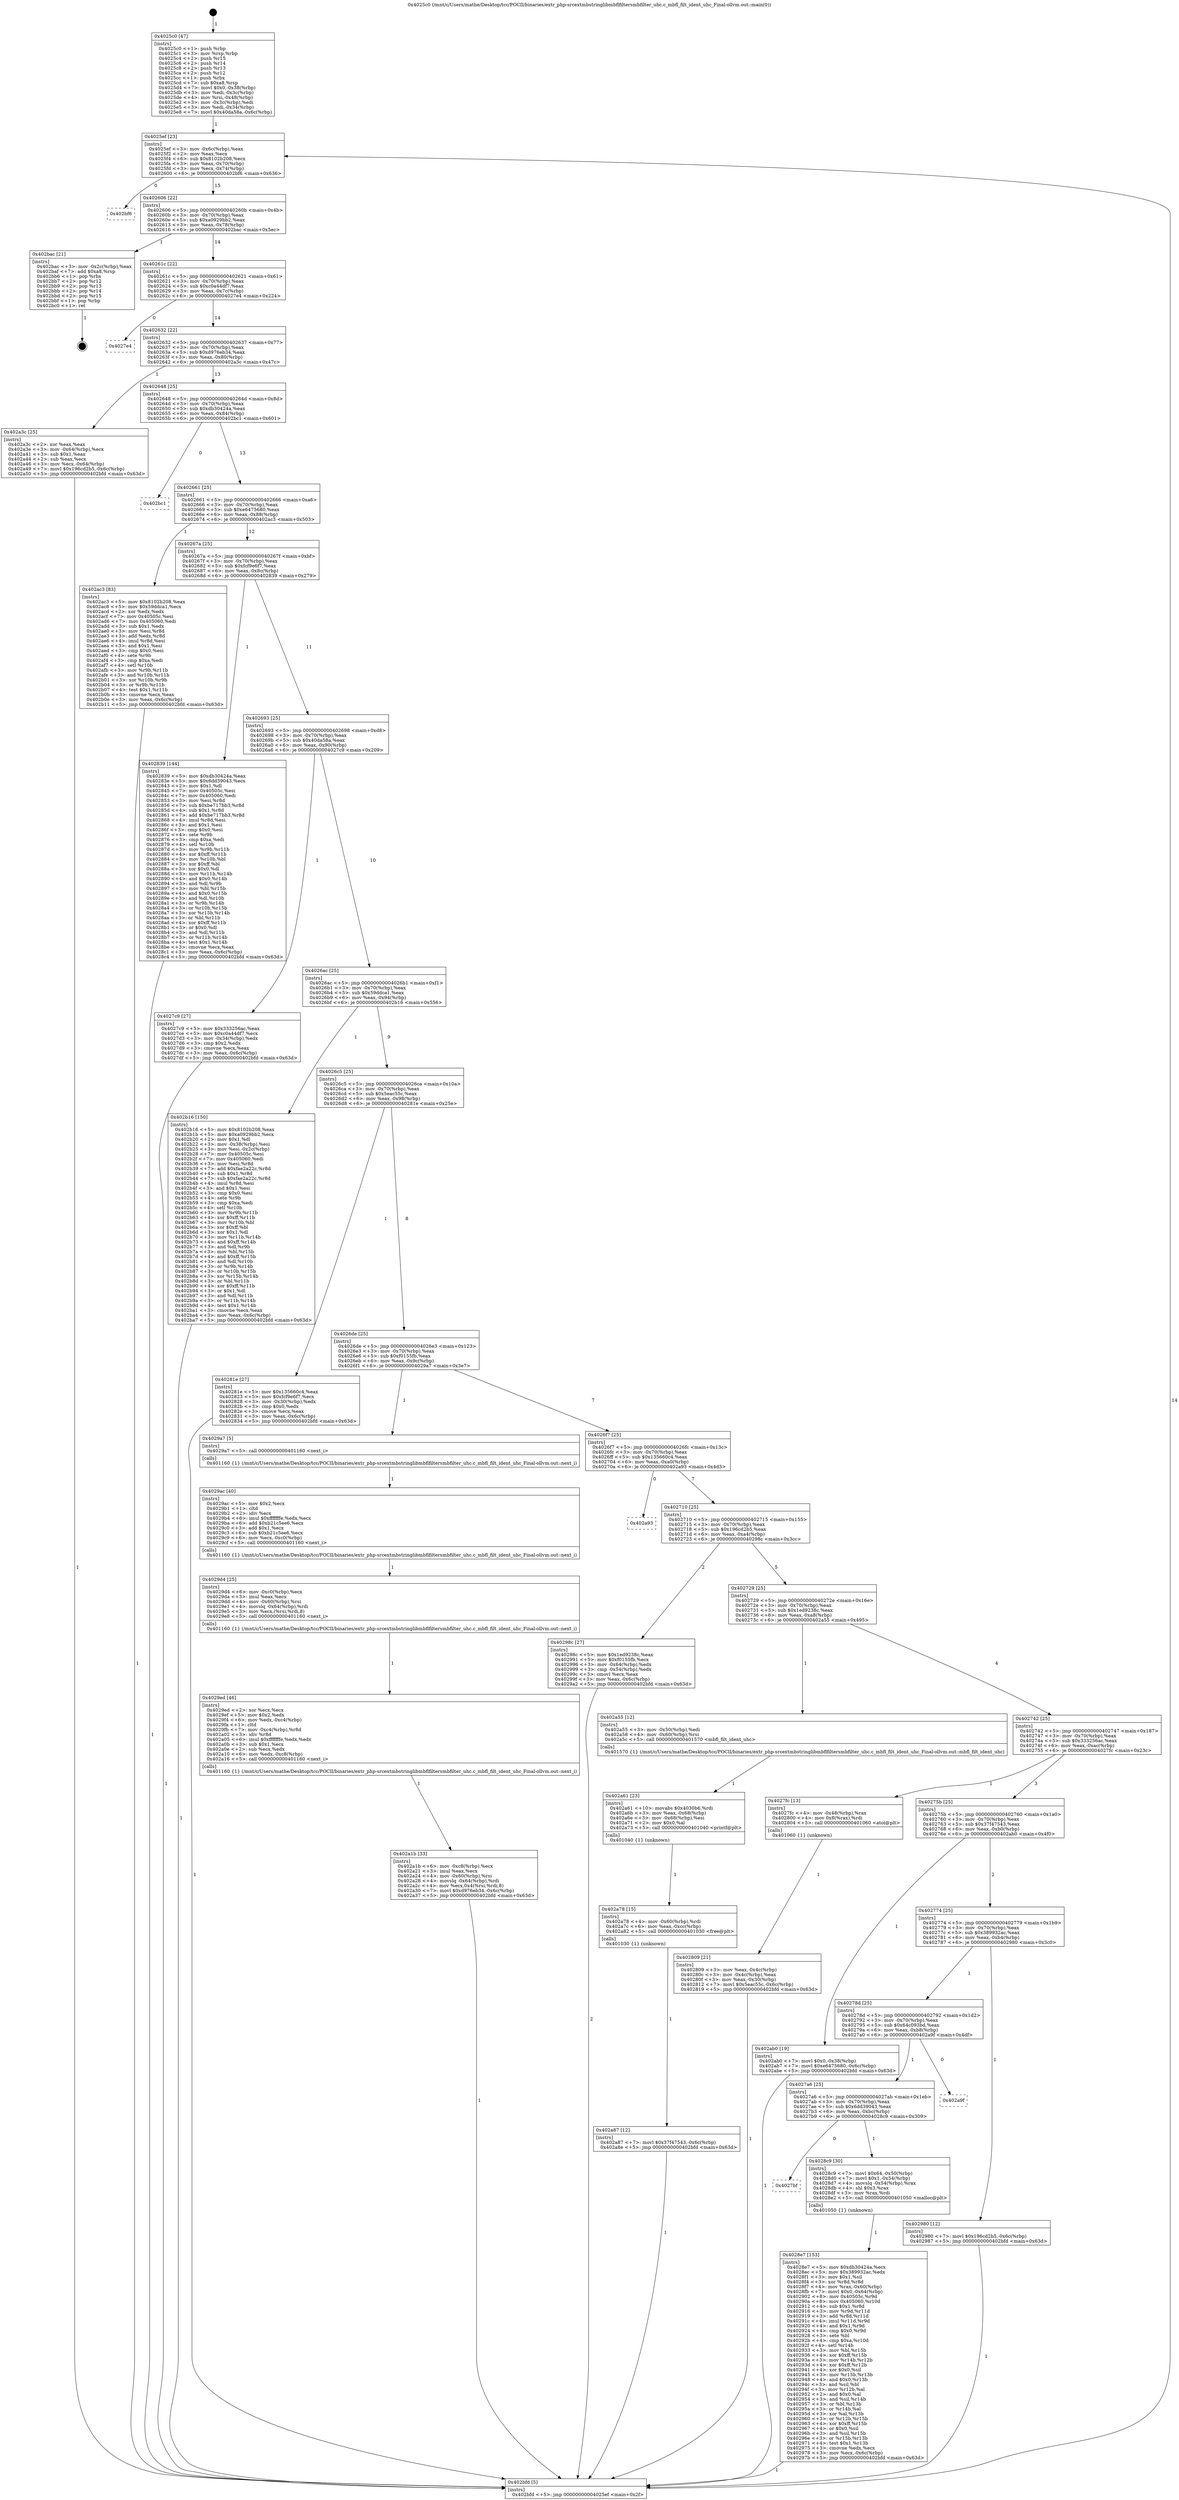 digraph "0x4025c0" {
  label = "0x4025c0 (/mnt/c/Users/mathe/Desktop/tcc/POCII/binaries/extr_php-srcextmbstringlibmbflfiltersmbfilter_uhc.c_mbfl_filt_ident_uhc_Final-ollvm.out::main(0))"
  labelloc = "t"
  node[shape=record]

  Entry [label="",width=0.3,height=0.3,shape=circle,fillcolor=black,style=filled]
  "0x4025ef" [label="{
     0x4025ef [23]\l
     | [instrs]\l
     &nbsp;&nbsp;0x4025ef \<+3\>: mov -0x6c(%rbp),%eax\l
     &nbsp;&nbsp;0x4025f2 \<+2\>: mov %eax,%ecx\l
     &nbsp;&nbsp;0x4025f4 \<+6\>: sub $0x8102b208,%ecx\l
     &nbsp;&nbsp;0x4025fa \<+3\>: mov %eax,-0x70(%rbp)\l
     &nbsp;&nbsp;0x4025fd \<+3\>: mov %ecx,-0x74(%rbp)\l
     &nbsp;&nbsp;0x402600 \<+6\>: je 0000000000402bf6 \<main+0x636\>\l
  }"]
  "0x402bf6" [label="{
     0x402bf6\l
  }", style=dashed]
  "0x402606" [label="{
     0x402606 [22]\l
     | [instrs]\l
     &nbsp;&nbsp;0x402606 \<+5\>: jmp 000000000040260b \<main+0x4b\>\l
     &nbsp;&nbsp;0x40260b \<+3\>: mov -0x70(%rbp),%eax\l
     &nbsp;&nbsp;0x40260e \<+5\>: sub $0xa0929bb2,%eax\l
     &nbsp;&nbsp;0x402613 \<+3\>: mov %eax,-0x78(%rbp)\l
     &nbsp;&nbsp;0x402616 \<+6\>: je 0000000000402bac \<main+0x5ec\>\l
  }"]
  Exit [label="",width=0.3,height=0.3,shape=circle,fillcolor=black,style=filled,peripheries=2]
  "0x402bac" [label="{
     0x402bac [21]\l
     | [instrs]\l
     &nbsp;&nbsp;0x402bac \<+3\>: mov -0x2c(%rbp),%eax\l
     &nbsp;&nbsp;0x402baf \<+7\>: add $0xa8,%rsp\l
     &nbsp;&nbsp;0x402bb6 \<+1\>: pop %rbx\l
     &nbsp;&nbsp;0x402bb7 \<+2\>: pop %r12\l
     &nbsp;&nbsp;0x402bb9 \<+2\>: pop %r13\l
     &nbsp;&nbsp;0x402bbb \<+2\>: pop %r14\l
     &nbsp;&nbsp;0x402bbd \<+2\>: pop %r15\l
     &nbsp;&nbsp;0x402bbf \<+1\>: pop %rbp\l
     &nbsp;&nbsp;0x402bc0 \<+1\>: ret\l
  }"]
  "0x40261c" [label="{
     0x40261c [22]\l
     | [instrs]\l
     &nbsp;&nbsp;0x40261c \<+5\>: jmp 0000000000402621 \<main+0x61\>\l
     &nbsp;&nbsp;0x402621 \<+3\>: mov -0x70(%rbp),%eax\l
     &nbsp;&nbsp;0x402624 \<+5\>: sub $0xc0a44df7,%eax\l
     &nbsp;&nbsp;0x402629 \<+3\>: mov %eax,-0x7c(%rbp)\l
     &nbsp;&nbsp;0x40262c \<+6\>: je 00000000004027e4 \<main+0x224\>\l
  }"]
  "0x402a87" [label="{
     0x402a87 [12]\l
     | [instrs]\l
     &nbsp;&nbsp;0x402a87 \<+7\>: movl $0x37f47543,-0x6c(%rbp)\l
     &nbsp;&nbsp;0x402a8e \<+5\>: jmp 0000000000402bfd \<main+0x63d\>\l
  }"]
  "0x4027e4" [label="{
     0x4027e4\l
  }", style=dashed]
  "0x402632" [label="{
     0x402632 [22]\l
     | [instrs]\l
     &nbsp;&nbsp;0x402632 \<+5\>: jmp 0000000000402637 \<main+0x77\>\l
     &nbsp;&nbsp;0x402637 \<+3\>: mov -0x70(%rbp),%eax\l
     &nbsp;&nbsp;0x40263a \<+5\>: sub $0xd976eb34,%eax\l
     &nbsp;&nbsp;0x40263f \<+3\>: mov %eax,-0x80(%rbp)\l
     &nbsp;&nbsp;0x402642 \<+6\>: je 0000000000402a3c \<main+0x47c\>\l
  }"]
  "0x402a78" [label="{
     0x402a78 [15]\l
     | [instrs]\l
     &nbsp;&nbsp;0x402a78 \<+4\>: mov -0x60(%rbp),%rdi\l
     &nbsp;&nbsp;0x402a7c \<+6\>: mov %eax,-0xcc(%rbp)\l
     &nbsp;&nbsp;0x402a82 \<+5\>: call 0000000000401030 \<free@plt\>\l
     | [calls]\l
     &nbsp;&nbsp;0x401030 \{1\} (unknown)\l
  }"]
  "0x402a3c" [label="{
     0x402a3c [25]\l
     | [instrs]\l
     &nbsp;&nbsp;0x402a3c \<+2\>: xor %eax,%eax\l
     &nbsp;&nbsp;0x402a3e \<+3\>: mov -0x64(%rbp),%ecx\l
     &nbsp;&nbsp;0x402a41 \<+3\>: sub $0x1,%eax\l
     &nbsp;&nbsp;0x402a44 \<+2\>: sub %eax,%ecx\l
     &nbsp;&nbsp;0x402a46 \<+3\>: mov %ecx,-0x64(%rbp)\l
     &nbsp;&nbsp;0x402a49 \<+7\>: movl $0x196cd2b5,-0x6c(%rbp)\l
     &nbsp;&nbsp;0x402a50 \<+5\>: jmp 0000000000402bfd \<main+0x63d\>\l
  }"]
  "0x402648" [label="{
     0x402648 [25]\l
     | [instrs]\l
     &nbsp;&nbsp;0x402648 \<+5\>: jmp 000000000040264d \<main+0x8d\>\l
     &nbsp;&nbsp;0x40264d \<+3\>: mov -0x70(%rbp),%eax\l
     &nbsp;&nbsp;0x402650 \<+5\>: sub $0xdb30424a,%eax\l
     &nbsp;&nbsp;0x402655 \<+6\>: mov %eax,-0x84(%rbp)\l
     &nbsp;&nbsp;0x40265b \<+6\>: je 0000000000402bc1 \<main+0x601\>\l
  }"]
  "0x402a61" [label="{
     0x402a61 [23]\l
     | [instrs]\l
     &nbsp;&nbsp;0x402a61 \<+10\>: movabs $0x4030b6,%rdi\l
     &nbsp;&nbsp;0x402a6b \<+3\>: mov %eax,-0x68(%rbp)\l
     &nbsp;&nbsp;0x402a6e \<+3\>: mov -0x68(%rbp),%esi\l
     &nbsp;&nbsp;0x402a71 \<+2\>: mov $0x0,%al\l
     &nbsp;&nbsp;0x402a73 \<+5\>: call 0000000000401040 \<printf@plt\>\l
     | [calls]\l
     &nbsp;&nbsp;0x401040 \{1\} (unknown)\l
  }"]
  "0x402bc1" [label="{
     0x402bc1\l
  }", style=dashed]
  "0x402661" [label="{
     0x402661 [25]\l
     | [instrs]\l
     &nbsp;&nbsp;0x402661 \<+5\>: jmp 0000000000402666 \<main+0xa6\>\l
     &nbsp;&nbsp;0x402666 \<+3\>: mov -0x70(%rbp),%eax\l
     &nbsp;&nbsp;0x402669 \<+5\>: sub $0xe6475680,%eax\l
     &nbsp;&nbsp;0x40266e \<+6\>: mov %eax,-0x88(%rbp)\l
     &nbsp;&nbsp;0x402674 \<+6\>: je 0000000000402ac3 \<main+0x503\>\l
  }"]
  "0x402a1b" [label="{
     0x402a1b [33]\l
     | [instrs]\l
     &nbsp;&nbsp;0x402a1b \<+6\>: mov -0xc8(%rbp),%ecx\l
     &nbsp;&nbsp;0x402a21 \<+3\>: imul %eax,%ecx\l
     &nbsp;&nbsp;0x402a24 \<+4\>: mov -0x60(%rbp),%rsi\l
     &nbsp;&nbsp;0x402a28 \<+4\>: movslq -0x64(%rbp),%rdi\l
     &nbsp;&nbsp;0x402a2c \<+4\>: mov %ecx,0x4(%rsi,%rdi,8)\l
     &nbsp;&nbsp;0x402a30 \<+7\>: movl $0xd976eb34,-0x6c(%rbp)\l
     &nbsp;&nbsp;0x402a37 \<+5\>: jmp 0000000000402bfd \<main+0x63d\>\l
  }"]
  "0x402ac3" [label="{
     0x402ac3 [83]\l
     | [instrs]\l
     &nbsp;&nbsp;0x402ac3 \<+5\>: mov $0x8102b208,%eax\l
     &nbsp;&nbsp;0x402ac8 \<+5\>: mov $0x59ddca1,%ecx\l
     &nbsp;&nbsp;0x402acd \<+2\>: xor %edx,%edx\l
     &nbsp;&nbsp;0x402acf \<+7\>: mov 0x40505c,%esi\l
     &nbsp;&nbsp;0x402ad6 \<+7\>: mov 0x405060,%edi\l
     &nbsp;&nbsp;0x402add \<+3\>: sub $0x1,%edx\l
     &nbsp;&nbsp;0x402ae0 \<+3\>: mov %esi,%r8d\l
     &nbsp;&nbsp;0x402ae3 \<+3\>: add %edx,%r8d\l
     &nbsp;&nbsp;0x402ae6 \<+4\>: imul %r8d,%esi\l
     &nbsp;&nbsp;0x402aea \<+3\>: and $0x1,%esi\l
     &nbsp;&nbsp;0x402aed \<+3\>: cmp $0x0,%esi\l
     &nbsp;&nbsp;0x402af0 \<+4\>: sete %r9b\l
     &nbsp;&nbsp;0x402af4 \<+3\>: cmp $0xa,%edi\l
     &nbsp;&nbsp;0x402af7 \<+4\>: setl %r10b\l
     &nbsp;&nbsp;0x402afb \<+3\>: mov %r9b,%r11b\l
     &nbsp;&nbsp;0x402afe \<+3\>: and %r10b,%r11b\l
     &nbsp;&nbsp;0x402b01 \<+3\>: xor %r10b,%r9b\l
     &nbsp;&nbsp;0x402b04 \<+3\>: or %r9b,%r11b\l
     &nbsp;&nbsp;0x402b07 \<+4\>: test $0x1,%r11b\l
     &nbsp;&nbsp;0x402b0b \<+3\>: cmovne %ecx,%eax\l
     &nbsp;&nbsp;0x402b0e \<+3\>: mov %eax,-0x6c(%rbp)\l
     &nbsp;&nbsp;0x402b11 \<+5\>: jmp 0000000000402bfd \<main+0x63d\>\l
  }"]
  "0x40267a" [label="{
     0x40267a [25]\l
     | [instrs]\l
     &nbsp;&nbsp;0x40267a \<+5\>: jmp 000000000040267f \<main+0xbf\>\l
     &nbsp;&nbsp;0x40267f \<+3\>: mov -0x70(%rbp),%eax\l
     &nbsp;&nbsp;0x402682 \<+5\>: sub $0xfcf9e6f7,%eax\l
     &nbsp;&nbsp;0x402687 \<+6\>: mov %eax,-0x8c(%rbp)\l
     &nbsp;&nbsp;0x40268d \<+6\>: je 0000000000402839 \<main+0x279\>\l
  }"]
  "0x4029ed" [label="{
     0x4029ed [46]\l
     | [instrs]\l
     &nbsp;&nbsp;0x4029ed \<+2\>: xor %ecx,%ecx\l
     &nbsp;&nbsp;0x4029ef \<+5\>: mov $0x2,%edx\l
     &nbsp;&nbsp;0x4029f4 \<+6\>: mov %edx,-0xc4(%rbp)\l
     &nbsp;&nbsp;0x4029fa \<+1\>: cltd\l
     &nbsp;&nbsp;0x4029fb \<+7\>: mov -0xc4(%rbp),%r8d\l
     &nbsp;&nbsp;0x402a02 \<+3\>: idiv %r8d\l
     &nbsp;&nbsp;0x402a05 \<+6\>: imul $0xfffffffe,%edx,%edx\l
     &nbsp;&nbsp;0x402a0b \<+3\>: sub $0x1,%ecx\l
     &nbsp;&nbsp;0x402a0e \<+2\>: sub %ecx,%edx\l
     &nbsp;&nbsp;0x402a10 \<+6\>: mov %edx,-0xc8(%rbp)\l
     &nbsp;&nbsp;0x402a16 \<+5\>: call 0000000000401160 \<next_i\>\l
     | [calls]\l
     &nbsp;&nbsp;0x401160 \{1\} (/mnt/c/Users/mathe/Desktop/tcc/POCII/binaries/extr_php-srcextmbstringlibmbflfiltersmbfilter_uhc.c_mbfl_filt_ident_uhc_Final-ollvm.out::next_i)\l
  }"]
  "0x402839" [label="{
     0x402839 [144]\l
     | [instrs]\l
     &nbsp;&nbsp;0x402839 \<+5\>: mov $0xdb30424a,%eax\l
     &nbsp;&nbsp;0x40283e \<+5\>: mov $0x6dd39043,%ecx\l
     &nbsp;&nbsp;0x402843 \<+2\>: mov $0x1,%dl\l
     &nbsp;&nbsp;0x402845 \<+7\>: mov 0x40505c,%esi\l
     &nbsp;&nbsp;0x40284c \<+7\>: mov 0x405060,%edi\l
     &nbsp;&nbsp;0x402853 \<+3\>: mov %esi,%r8d\l
     &nbsp;&nbsp;0x402856 \<+7\>: sub $0xbe717bb3,%r8d\l
     &nbsp;&nbsp;0x40285d \<+4\>: sub $0x1,%r8d\l
     &nbsp;&nbsp;0x402861 \<+7\>: add $0xbe717bb3,%r8d\l
     &nbsp;&nbsp;0x402868 \<+4\>: imul %r8d,%esi\l
     &nbsp;&nbsp;0x40286c \<+3\>: and $0x1,%esi\l
     &nbsp;&nbsp;0x40286f \<+3\>: cmp $0x0,%esi\l
     &nbsp;&nbsp;0x402872 \<+4\>: sete %r9b\l
     &nbsp;&nbsp;0x402876 \<+3\>: cmp $0xa,%edi\l
     &nbsp;&nbsp;0x402879 \<+4\>: setl %r10b\l
     &nbsp;&nbsp;0x40287d \<+3\>: mov %r9b,%r11b\l
     &nbsp;&nbsp;0x402880 \<+4\>: xor $0xff,%r11b\l
     &nbsp;&nbsp;0x402884 \<+3\>: mov %r10b,%bl\l
     &nbsp;&nbsp;0x402887 \<+3\>: xor $0xff,%bl\l
     &nbsp;&nbsp;0x40288a \<+3\>: xor $0x0,%dl\l
     &nbsp;&nbsp;0x40288d \<+3\>: mov %r11b,%r14b\l
     &nbsp;&nbsp;0x402890 \<+4\>: and $0x0,%r14b\l
     &nbsp;&nbsp;0x402894 \<+3\>: and %dl,%r9b\l
     &nbsp;&nbsp;0x402897 \<+3\>: mov %bl,%r15b\l
     &nbsp;&nbsp;0x40289a \<+4\>: and $0x0,%r15b\l
     &nbsp;&nbsp;0x40289e \<+3\>: and %dl,%r10b\l
     &nbsp;&nbsp;0x4028a1 \<+3\>: or %r9b,%r14b\l
     &nbsp;&nbsp;0x4028a4 \<+3\>: or %r10b,%r15b\l
     &nbsp;&nbsp;0x4028a7 \<+3\>: xor %r15b,%r14b\l
     &nbsp;&nbsp;0x4028aa \<+3\>: or %bl,%r11b\l
     &nbsp;&nbsp;0x4028ad \<+4\>: xor $0xff,%r11b\l
     &nbsp;&nbsp;0x4028b1 \<+3\>: or $0x0,%dl\l
     &nbsp;&nbsp;0x4028b4 \<+3\>: and %dl,%r11b\l
     &nbsp;&nbsp;0x4028b7 \<+3\>: or %r11b,%r14b\l
     &nbsp;&nbsp;0x4028ba \<+4\>: test $0x1,%r14b\l
     &nbsp;&nbsp;0x4028be \<+3\>: cmovne %ecx,%eax\l
     &nbsp;&nbsp;0x4028c1 \<+3\>: mov %eax,-0x6c(%rbp)\l
     &nbsp;&nbsp;0x4028c4 \<+5\>: jmp 0000000000402bfd \<main+0x63d\>\l
  }"]
  "0x402693" [label="{
     0x402693 [25]\l
     | [instrs]\l
     &nbsp;&nbsp;0x402693 \<+5\>: jmp 0000000000402698 \<main+0xd8\>\l
     &nbsp;&nbsp;0x402698 \<+3\>: mov -0x70(%rbp),%eax\l
     &nbsp;&nbsp;0x40269b \<+5\>: sub $0x40da58a,%eax\l
     &nbsp;&nbsp;0x4026a0 \<+6\>: mov %eax,-0x90(%rbp)\l
     &nbsp;&nbsp;0x4026a6 \<+6\>: je 00000000004027c9 \<main+0x209\>\l
  }"]
  "0x4029d4" [label="{
     0x4029d4 [25]\l
     | [instrs]\l
     &nbsp;&nbsp;0x4029d4 \<+6\>: mov -0xc0(%rbp),%ecx\l
     &nbsp;&nbsp;0x4029da \<+3\>: imul %eax,%ecx\l
     &nbsp;&nbsp;0x4029dd \<+4\>: mov -0x60(%rbp),%rsi\l
     &nbsp;&nbsp;0x4029e1 \<+4\>: movslq -0x64(%rbp),%rdi\l
     &nbsp;&nbsp;0x4029e5 \<+3\>: mov %ecx,(%rsi,%rdi,8)\l
     &nbsp;&nbsp;0x4029e8 \<+5\>: call 0000000000401160 \<next_i\>\l
     | [calls]\l
     &nbsp;&nbsp;0x401160 \{1\} (/mnt/c/Users/mathe/Desktop/tcc/POCII/binaries/extr_php-srcextmbstringlibmbflfiltersmbfilter_uhc.c_mbfl_filt_ident_uhc_Final-ollvm.out::next_i)\l
  }"]
  "0x4027c9" [label="{
     0x4027c9 [27]\l
     | [instrs]\l
     &nbsp;&nbsp;0x4027c9 \<+5\>: mov $0x333256ac,%eax\l
     &nbsp;&nbsp;0x4027ce \<+5\>: mov $0xc0a44df7,%ecx\l
     &nbsp;&nbsp;0x4027d3 \<+3\>: mov -0x34(%rbp),%edx\l
     &nbsp;&nbsp;0x4027d6 \<+3\>: cmp $0x2,%edx\l
     &nbsp;&nbsp;0x4027d9 \<+3\>: cmovne %ecx,%eax\l
     &nbsp;&nbsp;0x4027dc \<+3\>: mov %eax,-0x6c(%rbp)\l
     &nbsp;&nbsp;0x4027df \<+5\>: jmp 0000000000402bfd \<main+0x63d\>\l
  }"]
  "0x4026ac" [label="{
     0x4026ac [25]\l
     | [instrs]\l
     &nbsp;&nbsp;0x4026ac \<+5\>: jmp 00000000004026b1 \<main+0xf1\>\l
     &nbsp;&nbsp;0x4026b1 \<+3\>: mov -0x70(%rbp),%eax\l
     &nbsp;&nbsp;0x4026b4 \<+5\>: sub $0x59ddca1,%eax\l
     &nbsp;&nbsp;0x4026b9 \<+6\>: mov %eax,-0x94(%rbp)\l
     &nbsp;&nbsp;0x4026bf \<+6\>: je 0000000000402b16 \<main+0x556\>\l
  }"]
  "0x402bfd" [label="{
     0x402bfd [5]\l
     | [instrs]\l
     &nbsp;&nbsp;0x402bfd \<+5\>: jmp 00000000004025ef \<main+0x2f\>\l
  }"]
  "0x4025c0" [label="{
     0x4025c0 [47]\l
     | [instrs]\l
     &nbsp;&nbsp;0x4025c0 \<+1\>: push %rbp\l
     &nbsp;&nbsp;0x4025c1 \<+3\>: mov %rsp,%rbp\l
     &nbsp;&nbsp;0x4025c4 \<+2\>: push %r15\l
     &nbsp;&nbsp;0x4025c6 \<+2\>: push %r14\l
     &nbsp;&nbsp;0x4025c8 \<+2\>: push %r13\l
     &nbsp;&nbsp;0x4025ca \<+2\>: push %r12\l
     &nbsp;&nbsp;0x4025cc \<+1\>: push %rbx\l
     &nbsp;&nbsp;0x4025cd \<+7\>: sub $0xa8,%rsp\l
     &nbsp;&nbsp;0x4025d4 \<+7\>: movl $0x0,-0x38(%rbp)\l
     &nbsp;&nbsp;0x4025db \<+3\>: mov %edi,-0x3c(%rbp)\l
     &nbsp;&nbsp;0x4025de \<+4\>: mov %rsi,-0x48(%rbp)\l
     &nbsp;&nbsp;0x4025e2 \<+3\>: mov -0x3c(%rbp),%edi\l
     &nbsp;&nbsp;0x4025e5 \<+3\>: mov %edi,-0x34(%rbp)\l
     &nbsp;&nbsp;0x4025e8 \<+7\>: movl $0x40da58a,-0x6c(%rbp)\l
  }"]
  "0x4029ac" [label="{
     0x4029ac [40]\l
     | [instrs]\l
     &nbsp;&nbsp;0x4029ac \<+5\>: mov $0x2,%ecx\l
     &nbsp;&nbsp;0x4029b1 \<+1\>: cltd\l
     &nbsp;&nbsp;0x4029b2 \<+2\>: idiv %ecx\l
     &nbsp;&nbsp;0x4029b4 \<+6\>: imul $0xfffffffe,%edx,%ecx\l
     &nbsp;&nbsp;0x4029ba \<+6\>: add $0xb21c5ee6,%ecx\l
     &nbsp;&nbsp;0x4029c0 \<+3\>: add $0x1,%ecx\l
     &nbsp;&nbsp;0x4029c3 \<+6\>: sub $0xb21c5ee6,%ecx\l
     &nbsp;&nbsp;0x4029c9 \<+6\>: mov %ecx,-0xc0(%rbp)\l
     &nbsp;&nbsp;0x4029cf \<+5\>: call 0000000000401160 \<next_i\>\l
     | [calls]\l
     &nbsp;&nbsp;0x401160 \{1\} (/mnt/c/Users/mathe/Desktop/tcc/POCII/binaries/extr_php-srcextmbstringlibmbflfiltersmbfilter_uhc.c_mbfl_filt_ident_uhc_Final-ollvm.out::next_i)\l
  }"]
  "0x402b16" [label="{
     0x402b16 [150]\l
     | [instrs]\l
     &nbsp;&nbsp;0x402b16 \<+5\>: mov $0x8102b208,%eax\l
     &nbsp;&nbsp;0x402b1b \<+5\>: mov $0xa0929bb2,%ecx\l
     &nbsp;&nbsp;0x402b20 \<+2\>: mov $0x1,%dl\l
     &nbsp;&nbsp;0x402b22 \<+3\>: mov -0x38(%rbp),%esi\l
     &nbsp;&nbsp;0x402b25 \<+3\>: mov %esi,-0x2c(%rbp)\l
     &nbsp;&nbsp;0x402b28 \<+7\>: mov 0x40505c,%esi\l
     &nbsp;&nbsp;0x402b2f \<+7\>: mov 0x405060,%edi\l
     &nbsp;&nbsp;0x402b36 \<+3\>: mov %esi,%r8d\l
     &nbsp;&nbsp;0x402b39 \<+7\>: add $0xfae2a22c,%r8d\l
     &nbsp;&nbsp;0x402b40 \<+4\>: sub $0x1,%r8d\l
     &nbsp;&nbsp;0x402b44 \<+7\>: sub $0xfae2a22c,%r8d\l
     &nbsp;&nbsp;0x402b4b \<+4\>: imul %r8d,%esi\l
     &nbsp;&nbsp;0x402b4f \<+3\>: and $0x1,%esi\l
     &nbsp;&nbsp;0x402b52 \<+3\>: cmp $0x0,%esi\l
     &nbsp;&nbsp;0x402b55 \<+4\>: sete %r9b\l
     &nbsp;&nbsp;0x402b59 \<+3\>: cmp $0xa,%edi\l
     &nbsp;&nbsp;0x402b5c \<+4\>: setl %r10b\l
     &nbsp;&nbsp;0x402b60 \<+3\>: mov %r9b,%r11b\l
     &nbsp;&nbsp;0x402b63 \<+4\>: xor $0xff,%r11b\l
     &nbsp;&nbsp;0x402b67 \<+3\>: mov %r10b,%bl\l
     &nbsp;&nbsp;0x402b6a \<+3\>: xor $0xff,%bl\l
     &nbsp;&nbsp;0x402b6d \<+3\>: xor $0x1,%dl\l
     &nbsp;&nbsp;0x402b70 \<+3\>: mov %r11b,%r14b\l
     &nbsp;&nbsp;0x402b73 \<+4\>: and $0xff,%r14b\l
     &nbsp;&nbsp;0x402b77 \<+3\>: and %dl,%r9b\l
     &nbsp;&nbsp;0x402b7a \<+3\>: mov %bl,%r15b\l
     &nbsp;&nbsp;0x402b7d \<+4\>: and $0xff,%r15b\l
     &nbsp;&nbsp;0x402b81 \<+3\>: and %dl,%r10b\l
     &nbsp;&nbsp;0x402b84 \<+3\>: or %r9b,%r14b\l
     &nbsp;&nbsp;0x402b87 \<+3\>: or %r10b,%r15b\l
     &nbsp;&nbsp;0x402b8a \<+3\>: xor %r15b,%r14b\l
     &nbsp;&nbsp;0x402b8d \<+3\>: or %bl,%r11b\l
     &nbsp;&nbsp;0x402b90 \<+4\>: xor $0xff,%r11b\l
     &nbsp;&nbsp;0x402b94 \<+3\>: or $0x1,%dl\l
     &nbsp;&nbsp;0x402b97 \<+3\>: and %dl,%r11b\l
     &nbsp;&nbsp;0x402b9a \<+3\>: or %r11b,%r14b\l
     &nbsp;&nbsp;0x402b9d \<+4\>: test $0x1,%r14b\l
     &nbsp;&nbsp;0x402ba1 \<+3\>: cmovne %ecx,%eax\l
     &nbsp;&nbsp;0x402ba4 \<+3\>: mov %eax,-0x6c(%rbp)\l
     &nbsp;&nbsp;0x402ba7 \<+5\>: jmp 0000000000402bfd \<main+0x63d\>\l
  }"]
  "0x4026c5" [label="{
     0x4026c5 [25]\l
     | [instrs]\l
     &nbsp;&nbsp;0x4026c5 \<+5\>: jmp 00000000004026ca \<main+0x10a\>\l
     &nbsp;&nbsp;0x4026ca \<+3\>: mov -0x70(%rbp),%eax\l
     &nbsp;&nbsp;0x4026cd \<+5\>: sub $0x5eac55c,%eax\l
     &nbsp;&nbsp;0x4026d2 \<+6\>: mov %eax,-0x98(%rbp)\l
     &nbsp;&nbsp;0x4026d8 \<+6\>: je 000000000040281e \<main+0x25e\>\l
  }"]
  "0x4028e7" [label="{
     0x4028e7 [153]\l
     | [instrs]\l
     &nbsp;&nbsp;0x4028e7 \<+5\>: mov $0xdb30424a,%ecx\l
     &nbsp;&nbsp;0x4028ec \<+5\>: mov $0x389932ac,%edx\l
     &nbsp;&nbsp;0x4028f1 \<+3\>: mov $0x1,%sil\l
     &nbsp;&nbsp;0x4028f4 \<+3\>: xor %r8d,%r8d\l
     &nbsp;&nbsp;0x4028f7 \<+4\>: mov %rax,-0x60(%rbp)\l
     &nbsp;&nbsp;0x4028fb \<+7\>: movl $0x0,-0x64(%rbp)\l
     &nbsp;&nbsp;0x402902 \<+8\>: mov 0x40505c,%r9d\l
     &nbsp;&nbsp;0x40290a \<+8\>: mov 0x405060,%r10d\l
     &nbsp;&nbsp;0x402912 \<+4\>: sub $0x1,%r8d\l
     &nbsp;&nbsp;0x402916 \<+3\>: mov %r9d,%r11d\l
     &nbsp;&nbsp;0x402919 \<+3\>: add %r8d,%r11d\l
     &nbsp;&nbsp;0x40291c \<+4\>: imul %r11d,%r9d\l
     &nbsp;&nbsp;0x402920 \<+4\>: and $0x1,%r9d\l
     &nbsp;&nbsp;0x402924 \<+4\>: cmp $0x0,%r9d\l
     &nbsp;&nbsp;0x402928 \<+3\>: sete %bl\l
     &nbsp;&nbsp;0x40292b \<+4\>: cmp $0xa,%r10d\l
     &nbsp;&nbsp;0x40292f \<+4\>: setl %r14b\l
     &nbsp;&nbsp;0x402933 \<+3\>: mov %bl,%r15b\l
     &nbsp;&nbsp;0x402936 \<+4\>: xor $0xff,%r15b\l
     &nbsp;&nbsp;0x40293a \<+3\>: mov %r14b,%r12b\l
     &nbsp;&nbsp;0x40293d \<+4\>: xor $0xff,%r12b\l
     &nbsp;&nbsp;0x402941 \<+4\>: xor $0x0,%sil\l
     &nbsp;&nbsp;0x402945 \<+3\>: mov %r15b,%r13b\l
     &nbsp;&nbsp;0x402948 \<+4\>: and $0x0,%r13b\l
     &nbsp;&nbsp;0x40294c \<+3\>: and %sil,%bl\l
     &nbsp;&nbsp;0x40294f \<+3\>: mov %r12b,%al\l
     &nbsp;&nbsp;0x402952 \<+2\>: and $0x0,%al\l
     &nbsp;&nbsp;0x402954 \<+3\>: and %sil,%r14b\l
     &nbsp;&nbsp;0x402957 \<+3\>: or %bl,%r13b\l
     &nbsp;&nbsp;0x40295a \<+3\>: or %r14b,%al\l
     &nbsp;&nbsp;0x40295d \<+3\>: xor %al,%r13b\l
     &nbsp;&nbsp;0x402960 \<+3\>: or %r12b,%r15b\l
     &nbsp;&nbsp;0x402963 \<+4\>: xor $0xff,%r15b\l
     &nbsp;&nbsp;0x402967 \<+4\>: or $0x0,%sil\l
     &nbsp;&nbsp;0x40296b \<+3\>: and %sil,%r15b\l
     &nbsp;&nbsp;0x40296e \<+3\>: or %r15b,%r13b\l
     &nbsp;&nbsp;0x402971 \<+4\>: test $0x1,%r13b\l
     &nbsp;&nbsp;0x402975 \<+3\>: cmovne %edx,%ecx\l
     &nbsp;&nbsp;0x402978 \<+3\>: mov %ecx,-0x6c(%rbp)\l
     &nbsp;&nbsp;0x40297b \<+5\>: jmp 0000000000402bfd \<main+0x63d\>\l
  }"]
  "0x40281e" [label="{
     0x40281e [27]\l
     | [instrs]\l
     &nbsp;&nbsp;0x40281e \<+5\>: mov $0x135660c4,%eax\l
     &nbsp;&nbsp;0x402823 \<+5\>: mov $0xfcf9e6f7,%ecx\l
     &nbsp;&nbsp;0x402828 \<+3\>: mov -0x30(%rbp),%edx\l
     &nbsp;&nbsp;0x40282b \<+3\>: cmp $0x0,%edx\l
     &nbsp;&nbsp;0x40282e \<+3\>: cmove %ecx,%eax\l
     &nbsp;&nbsp;0x402831 \<+3\>: mov %eax,-0x6c(%rbp)\l
     &nbsp;&nbsp;0x402834 \<+5\>: jmp 0000000000402bfd \<main+0x63d\>\l
  }"]
  "0x4026de" [label="{
     0x4026de [25]\l
     | [instrs]\l
     &nbsp;&nbsp;0x4026de \<+5\>: jmp 00000000004026e3 \<main+0x123\>\l
     &nbsp;&nbsp;0x4026e3 \<+3\>: mov -0x70(%rbp),%eax\l
     &nbsp;&nbsp;0x4026e6 \<+5\>: sub $0xf0155fb,%eax\l
     &nbsp;&nbsp;0x4026eb \<+6\>: mov %eax,-0x9c(%rbp)\l
     &nbsp;&nbsp;0x4026f1 \<+6\>: je 00000000004029a7 \<main+0x3e7\>\l
  }"]
  "0x4027bf" [label="{
     0x4027bf\l
  }", style=dashed]
  "0x4029a7" [label="{
     0x4029a7 [5]\l
     | [instrs]\l
     &nbsp;&nbsp;0x4029a7 \<+5\>: call 0000000000401160 \<next_i\>\l
     | [calls]\l
     &nbsp;&nbsp;0x401160 \{1\} (/mnt/c/Users/mathe/Desktop/tcc/POCII/binaries/extr_php-srcextmbstringlibmbflfiltersmbfilter_uhc.c_mbfl_filt_ident_uhc_Final-ollvm.out::next_i)\l
  }"]
  "0x4026f7" [label="{
     0x4026f7 [25]\l
     | [instrs]\l
     &nbsp;&nbsp;0x4026f7 \<+5\>: jmp 00000000004026fc \<main+0x13c\>\l
     &nbsp;&nbsp;0x4026fc \<+3\>: mov -0x70(%rbp),%eax\l
     &nbsp;&nbsp;0x4026ff \<+5\>: sub $0x135660c4,%eax\l
     &nbsp;&nbsp;0x402704 \<+6\>: mov %eax,-0xa0(%rbp)\l
     &nbsp;&nbsp;0x40270a \<+6\>: je 0000000000402a93 \<main+0x4d3\>\l
  }"]
  "0x4028c9" [label="{
     0x4028c9 [30]\l
     | [instrs]\l
     &nbsp;&nbsp;0x4028c9 \<+7\>: movl $0x64,-0x50(%rbp)\l
     &nbsp;&nbsp;0x4028d0 \<+7\>: movl $0x1,-0x54(%rbp)\l
     &nbsp;&nbsp;0x4028d7 \<+4\>: movslq -0x54(%rbp),%rax\l
     &nbsp;&nbsp;0x4028db \<+4\>: shl $0x3,%rax\l
     &nbsp;&nbsp;0x4028df \<+3\>: mov %rax,%rdi\l
     &nbsp;&nbsp;0x4028e2 \<+5\>: call 0000000000401050 \<malloc@plt\>\l
     | [calls]\l
     &nbsp;&nbsp;0x401050 \{1\} (unknown)\l
  }"]
  "0x402a93" [label="{
     0x402a93\l
  }", style=dashed]
  "0x402710" [label="{
     0x402710 [25]\l
     | [instrs]\l
     &nbsp;&nbsp;0x402710 \<+5\>: jmp 0000000000402715 \<main+0x155\>\l
     &nbsp;&nbsp;0x402715 \<+3\>: mov -0x70(%rbp),%eax\l
     &nbsp;&nbsp;0x402718 \<+5\>: sub $0x196cd2b5,%eax\l
     &nbsp;&nbsp;0x40271d \<+6\>: mov %eax,-0xa4(%rbp)\l
     &nbsp;&nbsp;0x402723 \<+6\>: je 000000000040298c \<main+0x3cc\>\l
  }"]
  "0x4027a6" [label="{
     0x4027a6 [25]\l
     | [instrs]\l
     &nbsp;&nbsp;0x4027a6 \<+5\>: jmp 00000000004027ab \<main+0x1eb\>\l
     &nbsp;&nbsp;0x4027ab \<+3\>: mov -0x70(%rbp),%eax\l
     &nbsp;&nbsp;0x4027ae \<+5\>: sub $0x6dd39043,%eax\l
     &nbsp;&nbsp;0x4027b3 \<+6\>: mov %eax,-0xbc(%rbp)\l
     &nbsp;&nbsp;0x4027b9 \<+6\>: je 00000000004028c9 \<main+0x309\>\l
  }"]
  "0x40298c" [label="{
     0x40298c [27]\l
     | [instrs]\l
     &nbsp;&nbsp;0x40298c \<+5\>: mov $0x1ed9238c,%eax\l
     &nbsp;&nbsp;0x402991 \<+5\>: mov $0xf0155fb,%ecx\l
     &nbsp;&nbsp;0x402996 \<+3\>: mov -0x64(%rbp),%edx\l
     &nbsp;&nbsp;0x402999 \<+3\>: cmp -0x54(%rbp),%edx\l
     &nbsp;&nbsp;0x40299c \<+3\>: cmovl %ecx,%eax\l
     &nbsp;&nbsp;0x40299f \<+3\>: mov %eax,-0x6c(%rbp)\l
     &nbsp;&nbsp;0x4029a2 \<+5\>: jmp 0000000000402bfd \<main+0x63d\>\l
  }"]
  "0x402729" [label="{
     0x402729 [25]\l
     | [instrs]\l
     &nbsp;&nbsp;0x402729 \<+5\>: jmp 000000000040272e \<main+0x16e\>\l
     &nbsp;&nbsp;0x40272e \<+3\>: mov -0x70(%rbp),%eax\l
     &nbsp;&nbsp;0x402731 \<+5\>: sub $0x1ed9238c,%eax\l
     &nbsp;&nbsp;0x402736 \<+6\>: mov %eax,-0xa8(%rbp)\l
     &nbsp;&nbsp;0x40273c \<+6\>: je 0000000000402a55 \<main+0x495\>\l
  }"]
  "0x402a9f" [label="{
     0x402a9f\l
  }", style=dashed]
  "0x402a55" [label="{
     0x402a55 [12]\l
     | [instrs]\l
     &nbsp;&nbsp;0x402a55 \<+3\>: mov -0x50(%rbp),%edi\l
     &nbsp;&nbsp;0x402a58 \<+4\>: mov -0x60(%rbp),%rsi\l
     &nbsp;&nbsp;0x402a5c \<+5\>: call 0000000000401570 \<mbfl_filt_ident_uhc\>\l
     | [calls]\l
     &nbsp;&nbsp;0x401570 \{1\} (/mnt/c/Users/mathe/Desktop/tcc/POCII/binaries/extr_php-srcextmbstringlibmbflfiltersmbfilter_uhc.c_mbfl_filt_ident_uhc_Final-ollvm.out::mbfl_filt_ident_uhc)\l
  }"]
  "0x402742" [label="{
     0x402742 [25]\l
     | [instrs]\l
     &nbsp;&nbsp;0x402742 \<+5\>: jmp 0000000000402747 \<main+0x187\>\l
     &nbsp;&nbsp;0x402747 \<+3\>: mov -0x70(%rbp),%eax\l
     &nbsp;&nbsp;0x40274a \<+5\>: sub $0x333256ac,%eax\l
     &nbsp;&nbsp;0x40274f \<+6\>: mov %eax,-0xac(%rbp)\l
     &nbsp;&nbsp;0x402755 \<+6\>: je 00000000004027fc \<main+0x23c\>\l
  }"]
  "0x40278d" [label="{
     0x40278d [25]\l
     | [instrs]\l
     &nbsp;&nbsp;0x40278d \<+5\>: jmp 0000000000402792 \<main+0x1d2\>\l
     &nbsp;&nbsp;0x402792 \<+3\>: mov -0x70(%rbp),%eax\l
     &nbsp;&nbsp;0x402795 \<+5\>: sub $0x64c093bd,%eax\l
     &nbsp;&nbsp;0x40279a \<+6\>: mov %eax,-0xb8(%rbp)\l
     &nbsp;&nbsp;0x4027a0 \<+6\>: je 0000000000402a9f \<main+0x4df\>\l
  }"]
  "0x4027fc" [label="{
     0x4027fc [13]\l
     | [instrs]\l
     &nbsp;&nbsp;0x4027fc \<+4\>: mov -0x48(%rbp),%rax\l
     &nbsp;&nbsp;0x402800 \<+4\>: mov 0x8(%rax),%rdi\l
     &nbsp;&nbsp;0x402804 \<+5\>: call 0000000000401060 \<atoi@plt\>\l
     | [calls]\l
     &nbsp;&nbsp;0x401060 \{1\} (unknown)\l
  }"]
  "0x40275b" [label="{
     0x40275b [25]\l
     | [instrs]\l
     &nbsp;&nbsp;0x40275b \<+5\>: jmp 0000000000402760 \<main+0x1a0\>\l
     &nbsp;&nbsp;0x402760 \<+3\>: mov -0x70(%rbp),%eax\l
     &nbsp;&nbsp;0x402763 \<+5\>: sub $0x37f47543,%eax\l
     &nbsp;&nbsp;0x402768 \<+6\>: mov %eax,-0xb0(%rbp)\l
     &nbsp;&nbsp;0x40276e \<+6\>: je 0000000000402ab0 \<main+0x4f0\>\l
  }"]
  "0x402809" [label="{
     0x402809 [21]\l
     | [instrs]\l
     &nbsp;&nbsp;0x402809 \<+3\>: mov %eax,-0x4c(%rbp)\l
     &nbsp;&nbsp;0x40280c \<+3\>: mov -0x4c(%rbp),%eax\l
     &nbsp;&nbsp;0x40280f \<+3\>: mov %eax,-0x30(%rbp)\l
     &nbsp;&nbsp;0x402812 \<+7\>: movl $0x5eac55c,-0x6c(%rbp)\l
     &nbsp;&nbsp;0x402819 \<+5\>: jmp 0000000000402bfd \<main+0x63d\>\l
  }"]
  "0x402980" [label="{
     0x402980 [12]\l
     | [instrs]\l
     &nbsp;&nbsp;0x402980 \<+7\>: movl $0x196cd2b5,-0x6c(%rbp)\l
     &nbsp;&nbsp;0x402987 \<+5\>: jmp 0000000000402bfd \<main+0x63d\>\l
  }"]
  "0x402ab0" [label="{
     0x402ab0 [19]\l
     | [instrs]\l
     &nbsp;&nbsp;0x402ab0 \<+7\>: movl $0x0,-0x38(%rbp)\l
     &nbsp;&nbsp;0x402ab7 \<+7\>: movl $0xe6475680,-0x6c(%rbp)\l
     &nbsp;&nbsp;0x402abe \<+5\>: jmp 0000000000402bfd \<main+0x63d\>\l
  }"]
  "0x402774" [label="{
     0x402774 [25]\l
     | [instrs]\l
     &nbsp;&nbsp;0x402774 \<+5\>: jmp 0000000000402779 \<main+0x1b9\>\l
     &nbsp;&nbsp;0x402779 \<+3\>: mov -0x70(%rbp),%eax\l
     &nbsp;&nbsp;0x40277c \<+5\>: sub $0x389932ac,%eax\l
     &nbsp;&nbsp;0x402781 \<+6\>: mov %eax,-0xb4(%rbp)\l
     &nbsp;&nbsp;0x402787 \<+6\>: je 0000000000402980 \<main+0x3c0\>\l
  }"]
  Entry -> "0x4025c0" [label=" 1"]
  "0x4025ef" -> "0x402bf6" [label=" 0"]
  "0x4025ef" -> "0x402606" [label=" 15"]
  "0x402bac" -> Exit [label=" 1"]
  "0x402606" -> "0x402bac" [label=" 1"]
  "0x402606" -> "0x40261c" [label=" 14"]
  "0x402b16" -> "0x402bfd" [label=" 1"]
  "0x40261c" -> "0x4027e4" [label=" 0"]
  "0x40261c" -> "0x402632" [label=" 14"]
  "0x402ac3" -> "0x402bfd" [label=" 1"]
  "0x402632" -> "0x402a3c" [label=" 1"]
  "0x402632" -> "0x402648" [label=" 13"]
  "0x402ab0" -> "0x402bfd" [label=" 1"]
  "0x402648" -> "0x402bc1" [label=" 0"]
  "0x402648" -> "0x402661" [label=" 13"]
  "0x402a87" -> "0x402bfd" [label=" 1"]
  "0x402661" -> "0x402ac3" [label=" 1"]
  "0x402661" -> "0x40267a" [label=" 12"]
  "0x402a78" -> "0x402a87" [label=" 1"]
  "0x40267a" -> "0x402839" [label=" 1"]
  "0x40267a" -> "0x402693" [label=" 11"]
  "0x402a61" -> "0x402a78" [label=" 1"]
  "0x402693" -> "0x4027c9" [label=" 1"]
  "0x402693" -> "0x4026ac" [label=" 10"]
  "0x4027c9" -> "0x402bfd" [label=" 1"]
  "0x4025c0" -> "0x4025ef" [label=" 1"]
  "0x402bfd" -> "0x4025ef" [label=" 14"]
  "0x402a55" -> "0x402a61" [label=" 1"]
  "0x4026ac" -> "0x402b16" [label=" 1"]
  "0x4026ac" -> "0x4026c5" [label=" 9"]
  "0x402a3c" -> "0x402bfd" [label=" 1"]
  "0x4026c5" -> "0x40281e" [label=" 1"]
  "0x4026c5" -> "0x4026de" [label=" 8"]
  "0x402a1b" -> "0x402bfd" [label=" 1"]
  "0x4026de" -> "0x4029a7" [label=" 1"]
  "0x4026de" -> "0x4026f7" [label=" 7"]
  "0x4029ed" -> "0x402a1b" [label=" 1"]
  "0x4026f7" -> "0x402a93" [label=" 0"]
  "0x4026f7" -> "0x402710" [label=" 7"]
  "0x4029d4" -> "0x4029ed" [label=" 1"]
  "0x402710" -> "0x40298c" [label=" 2"]
  "0x402710" -> "0x402729" [label=" 5"]
  "0x4029a7" -> "0x4029ac" [label=" 1"]
  "0x402729" -> "0x402a55" [label=" 1"]
  "0x402729" -> "0x402742" [label=" 4"]
  "0x40298c" -> "0x402bfd" [label=" 2"]
  "0x402742" -> "0x4027fc" [label=" 1"]
  "0x402742" -> "0x40275b" [label=" 3"]
  "0x4027fc" -> "0x402809" [label=" 1"]
  "0x402809" -> "0x402bfd" [label=" 1"]
  "0x40281e" -> "0x402bfd" [label=" 1"]
  "0x402839" -> "0x402bfd" [label=" 1"]
  "0x4028e7" -> "0x402bfd" [label=" 1"]
  "0x40275b" -> "0x402ab0" [label=" 1"]
  "0x40275b" -> "0x402774" [label=" 2"]
  "0x4028c9" -> "0x4028e7" [label=" 1"]
  "0x402774" -> "0x402980" [label=" 1"]
  "0x402774" -> "0x40278d" [label=" 1"]
  "0x402980" -> "0x402bfd" [label=" 1"]
  "0x40278d" -> "0x402a9f" [label=" 0"]
  "0x40278d" -> "0x4027a6" [label=" 1"]
  "0x4029ac" -> "0x4029d4" [label=" 1"]
  "0x4027a6" -> "0x4028c9" [label=" 1"]
  "0x4027a6" -> "0x4027bf" [label=" 0"]
}
